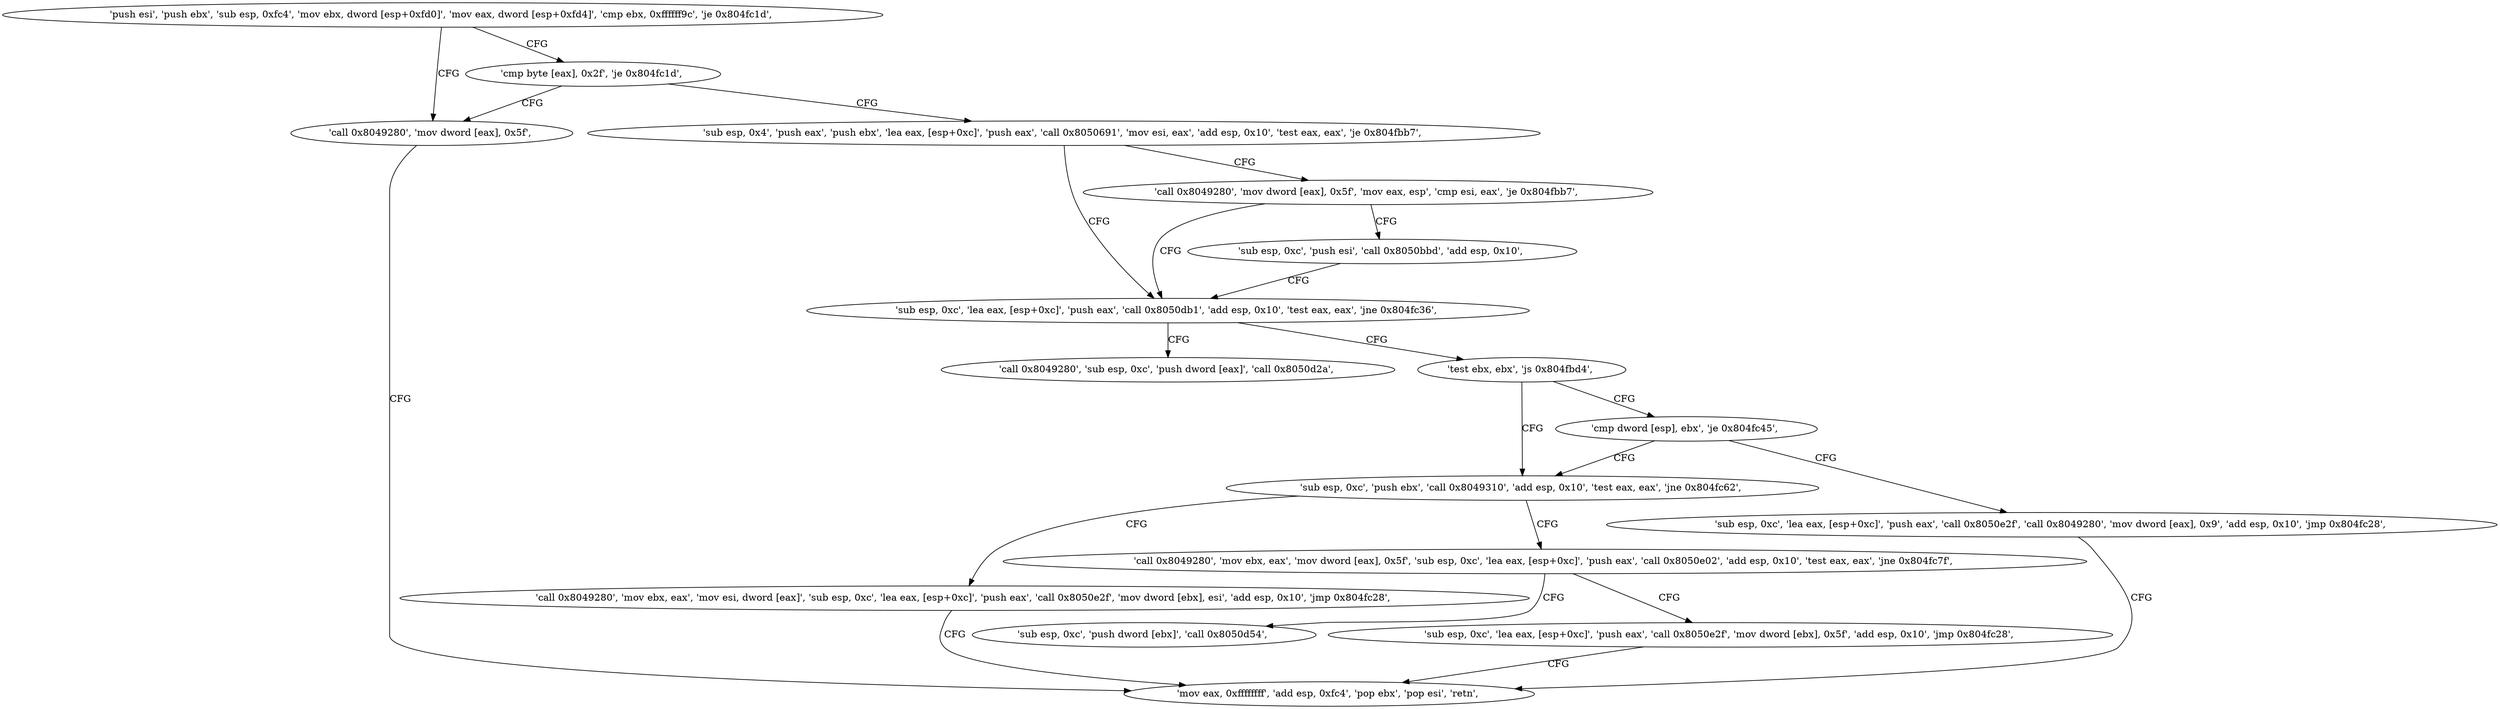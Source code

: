 digraph "func" {
"134544218" [label = "'push esi', 'push ebx', 'sub esp, 0xfc4', 'mov ebx, dword [esp+0xfd0]', 'mov eax, dword [esp+0xfd4]', 'cmp ebx, 0xffffff9c', 'je 0x804fc1d', " ]
"134544413" [label = "'call 0x8049280', 'mov dword [eax], 0x5f', " ]
"134544249" [label = "'cmp byte [eax], 0x2f', 'je 0x804fc1d', " ]
"134544424" [label = "'mov eax, 0xffffffff', 'add esp, 0xfc4', 'pop ebx', 'pop esi', 'retn', " ]
"134544258" [label = "'sub esp, 0x4', 'push eax', 'push ebx', 'lea eax, [esp+0xc]', 'push eax', 'call 0x8050691', 'mov esi, eax', 'add esp, 0x10', 'test eax, eax', 'je 0x804fbb7', " ]
"134544311" [label = "'sub esp, 0xc', 'lea eax, [esp+0xc]', 'push eax', 'call 0x8050db1', 'add esp, 0x10', 'test eax, eax', 'jne 0x804fc36', " ]
"134544282" [label = "'call 0x8049280', 'mov dword [eax], 0x5f', 'mov eax, esp', 'cmp esi, eax', 'je 0x804fbb7', " ]
"134544438" [label = "'call 0x8049280', 'sub esp, 0xc', 'push dword [eax]', 'call 0x8050d2a', " ]
"134544331" [label = "'test ebx, ebx', 'js 0x804fbd4', " ]
"134544299" [label = "'sub esp, 0xc', 'push esi', 'call 0x8050bbd', 'add esp, 0x10', " ]
"134544340" [label = "'sub esp, 0xc', 'push ebx', 'call 0x8049310', 'add esp, 0x10', 'test eax, eax', 'jne 0x804fc62', " ]
"134544335" [label = "'cmp dword [esp], ebx', 'je 0x804fc45', " ]
"134544482" [label = "'call 0x8049280', 'mov ebx, eax', 'mov esi, dword [eax]', 'sub esp, 0xc', 'lea eax, [esp+0xc]', 'push eax', 'call 0x8050e2f', 'mov dword [ebx], esi', 'add esp, 0x10', 'jmp 0x804fc28', " ]
"134544356" [label = "'call 0x8049280', 'mov ebx, eax', 'mov dword [eax], 0x5f', 'sub esp, 0xc', 'lea eax, [esp+0xc]', 'push eax', 'call 0x8050e02', 'add esp, 0x10', 'test eax, eax', 'jne 0x804fc7f', " ]
"134544453" [label = "'sub esp, 0xc', 'lea eax, [esp+0xc]', 'push eax', 'call 0x8050e2f', 'call 0x8049280', 'mov dword [eax], 0x9', 'add esp, 0x10', 'jmp 0x804fc28', " ]
"134544511" [label = "'sub esp, 0xc', 'push dword [ebx]', 'call 0x8050d54', " ]
"134544389" [label = "'sub esp, 0xc', 'lea eax, [esp+0xc]', 'push eax', 'call 0x8050e2f', 'mov dword [ebx], 0x5f', 'add esp, 0x10', 'jmp 0x804fc28', " ]
"134544218" -> "134544413" [ label = "CFG" ]
"134544218" -> "134544249" [ label = "CFG" ]
"134544413" -> "134544424" [ label = "CFG" ]
"134544249" -> "134544413" [ label = "CFG" ]
"134544249" -> "134544258" [ label = "CFG" ]
"134544258" -> "134544311" [ label = "CFG" ]
"134544258" -> "134544282" [ label = "CFG" ]
"134544311" -> "134544438" [ label = "CFG" ]
"134544311" -> "134544331" [ label = "CFG" ]
"134544282" -> "134544311" [ label = "CFG" ]
"134544282" -> "134544299" [ label = "CFG" ]
"134544331" -> "134544340" [ label = "CFG" ]
"134544331" -> "134544335" [ label = "CFG" ]
"134544299" -> "134544311" [ label = "CFG" ]
"134544340" -> "134544482" [ label = "CFG" ]
"134544340" -> "134544356" [ label = "CFG" ]
"134544335" -> "134544453" [ label = "CFG" ]
"134544335" -> "134544340" [ label = "CFG" ]
"134544482" -> "134544424" [ label = "CFG" ]
"134544356" -> "134544511" [ label = "CFG" ]
"134544356" -> "134544389" [ label = "CFG" ]
"134544453" -> "134544424" [ label = "CFG" ]
"134544389" -> "134544424" [ label = "CFG" ]
}
